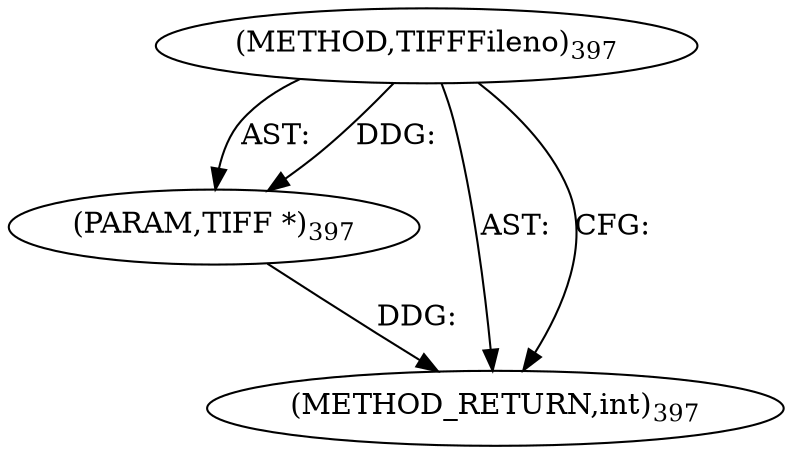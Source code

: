 digraph "TIFFFileno" {  
"8648" [label = <(METHOD,TIFFFileno)<SUB>397</SUB>> ]
"8649" [label = <(PARAM,TIFF *)<SUB>397</SUB>> ]
"8650" [label = <(METHOD_RETURN,int)<SUB>397</SUB>> ]
  "8648" -> "8649"  [ label = "AST: "] 
  "8648" -> "8650"  [ label = "AST: "] 
  "8648" -> "8650"  [ label = "CFG: "] 
  "8649" -> "8650"  [ label = "DDG: "] 
  "8648" -> "8649"  [ label = "DDG: "] 
}
